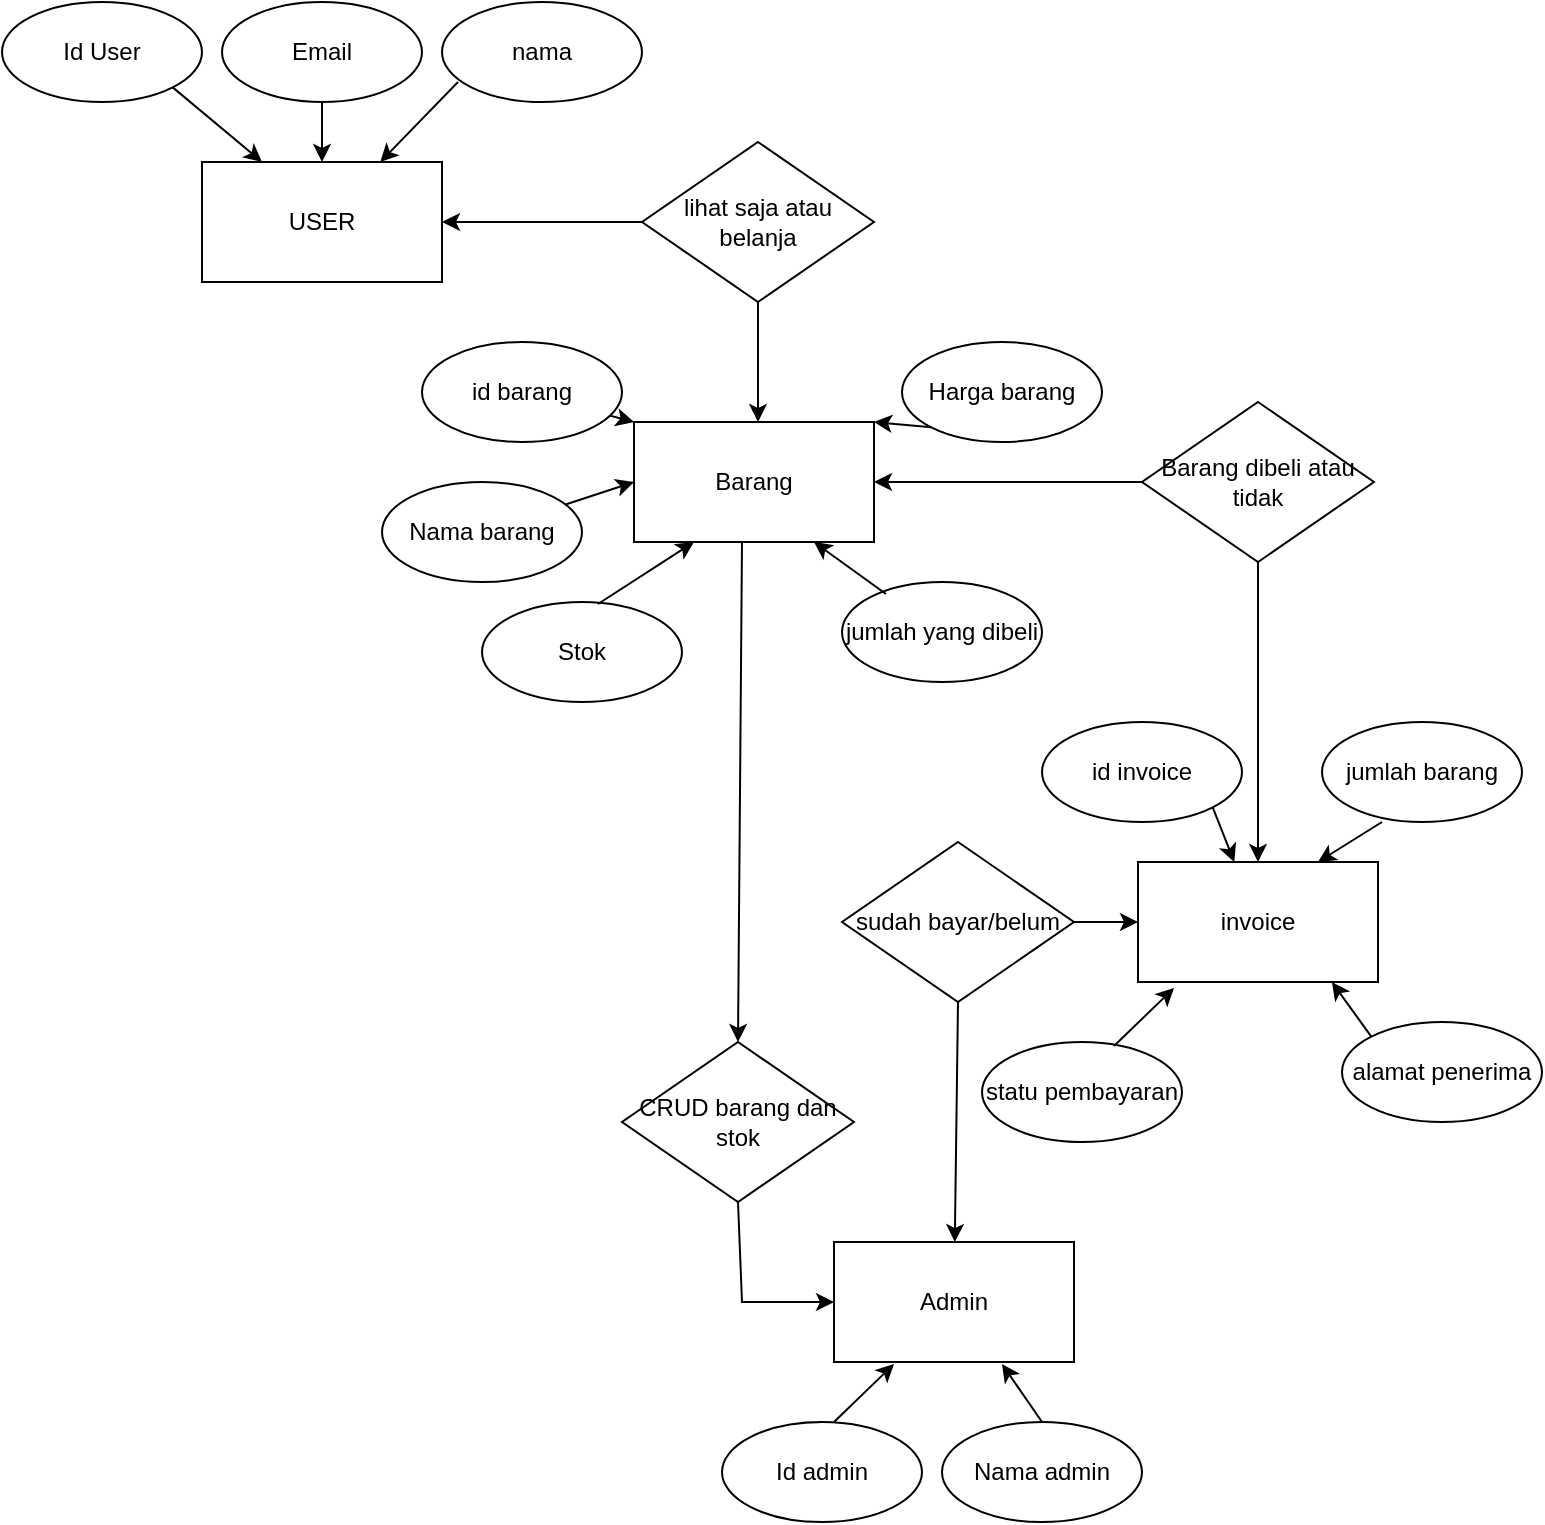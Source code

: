 <mxfile version="20.2.3" type="device"><diagram id="x1P0lWOv17j07CHRZjgW" name="Halaman-1"><mxGraphModel dx="868" dy="450" grid="1" gridSize="10" guides="1" tooltips="1" connect="1" arrows="1" fold="1" page="1" pageScale="1" pageWidth="827" pageHeight="1169" math="0" shadow="0"><root><mxCell id="0"/><mxCell id="1" parent="0"/><mxCell id="tMAwb_BA-3k5PCS35wUn-1" value="Id User" style="ellipse;whiteSpace=wrap;html=1;" vertex="1" parent="1"><mxGeometry x="30" y="30" width="100" height="50" as="geometry"/></mxCell><mxCell id="tMAwb_BA-3k5PCS35wUn-2" value="USER" style="rounded=0;whiteSpace=wrap;html=1;" vertex="1" parent="1"><mxGeometry x="130" y="110" width="120" height="60" as="geometry"/></mxCell><mxCell id="tMAwb_BA-3k5PCS35wUn-3" value="Email" style="ellipse;whiteSpace=wrap;html=1;" vertex="1" parent="1"><mxGeometry x="140" y="30" width="100" height="50" as="geometry"/></mxCell><mxCell id="tMAwb_BA-3k5PCS35wUn-4" value="nama" style="ellipse;whiteSpace=wrap;html=1;" vertex="1" parent="1"><mxGeometry x="250" y="30" width="100" height="50" as="geometry"/></mxCell><mxCell id="tMAwb_BA-3k5PCS35wUn-5" value="" style="endArrow=classic;html=1;rounded=0;entryX=0.25;entryY=0;entryDx=0;entryDy=0;exitX=1;exitY=1;exitDx=0;exitDy=0;" edge="1" parent="1" source="tMAwb_BA-3k5PCS35wUn-1" target="tMAwb_BA-3k5PCS35wUn-2"><mxGeometry width="50" height="50" relative="1" as="geometry"><mxPoint x="100" y="100" as="sourcePoint"/><mxPoint x="150" y="50" as="targetPoint"/></mxGeometry></mxCell><mxCell id="tMAwb_BA-3k5PCS35wUn-6" value="" style="endArrow=classic;html=1;rounded=0;exitX=0.5;exitY=1;exitDx=0;exitDy=0;entryX=0.5;entryY=0;entryDx=0;entryDy=0;" edge="1" parent="1" source="tMAwb_BA-3k5PCS35wUn-3" target="tMAwb_BA-3k5PCS35wUn-2"><mxGeometry width="50" height="50" relative="1" as="geometry"><mxPoint x="159.355" y="82.678" as="sourcePoint"/><mxPoint x="200" y="110" as="targetPoint"/></mxGeometry></mxCell><mxCell id="tMAwb_BA-3k5PCS35wUn-7" value="" style="endArrow=classic;html=1;rounded=0;exitX=0.08;exitY=0.8;exitDx=0;exitDy=0;exitPerimeter=0;" edge="1" parent="1" source="tMAwb_BA-3k5PCS35wUn-4" target="tMAwb_BA-3k5PCS35wUn-2"><mxGeometry width="50" height="50" relative="1" as="geometry"><mxPoint x="259.995" y="79.998" as="sourcePoint"/><mxPoint x="304.64" y="117.32" as="targetPoint"/></mxGeometry></mxCell><mxCell id="tMAwb_BA-3k5PCS35wUn-8" value="lihat saja atau belanja" style="rhombus;whiteSpace=wrap;html=1;" vertex="1" parent="1"><mxGeometry x="350" y="100" width="116" height="80" as="geometry"/></mxCell><mxCell id="tMAwb_BA-3k5PCS35wUn-9" value="" style="endArrow=classic;html=1;rounded=0;entryX=1;entryY=0.5;entryDx=0;entryDy=0;" edge="1" parent="1" source="tMAwb_BA-3k5PCS35wUn-8" target="tMAwb_BA-3k5PCS35wUn-2"><mxGeometry width="50" height="50" relative="1" as="geometry"><mxPoint x="390" y="250" as="sourcePoint"/><mxPoint x="440" y="200" as="targetPoint"/></mxGeometry></mxCell><mxCell id="tMAwb_BA-3k5PCS35wUn-10" value="" style="endArrow=classic;html=1;rounded=0;exitX=0.5;exitY=1;exitDx=0;exitDy=0;" edge="1" parent="1" source="tMAwb_BA-3k5PCS35wUn-8"><mxGeometry width="50" height="50" relative="1" as="geometry"><mxPoint x="550" y="160" as="sourcePoint"/><mxPoint x="408" y="240" as="targetPoint"/></mxGeometry></mxCell><mxCell id="tMAwb_BA-3k5PCS35wUn-11" value="Barang" style="rounded=0;whiteSpace=wrap;html=1;" vertex="1" parent="1"><mxGeometry x="346" y="240" width="120" height="60" as="geometry"/></mxCell><mxCell id="tMAwb_BA-3k5PCS35wUn-12" value="id barang" style="ellipse;whiteSpace=wrap;html=1;" vertex="1" parent="1"><mxGeometry x="240" y="200" width="100" height="50" as="geometry"/></mxCell><mxCell id="tMAwb_BA-3k5PCS35wUn-13" value="" style="endArrow=classic;html=1;rounded=0;entryX=0;entryY=0;entryDx=0;entryDy=0;" edge="1" parent="1" source="tMAwb_BA-3k5PCS35wUn-12" target="tMAwb_BA-3k5PCS35wUn-11"><mxGeometry width="50" height="50" relative="1" as="geometry"><mxPoint x="539.43" y="70" as="sourcePoint"/><mxPoint x="500.573" y="110" as="targetPoint"/></mxGeometry></mxCell><mxCell id="tMAwb_BA-3k5PCS35wUn-14" value="Nama barang" style="ellipse;whiteSpace=wrap;html=1;" vertex="1" parent="1"><mxGeometry x="220" y="270" width="100" height="50" as="geometry"/></mxCell><mxCell id="tMAwb_BA-3k5PCS35wUn-15" value="" style="endArrow=classic;html=1;rounded=0;entryX=0;entryY=0.5;entryDx=0;entryDy=0;" edge="1" parent="1" source="tMAwb_BA-3k5PCS35wUn-14" target="tMAwb_BA-3k5PCS35wUn-11"><mxGeometry width="50" height="50" relative="1" as="geometry"><mxPoint x="543.69" y="87.759" as="sourcePoint"/><mxPoint x="573" y="120" as="targetPoint"/></mxGeometry></mxCell><mxCell id="tMAwb_BA-3k5PCS35wUn-16" value="jumlah yang dibeli" style="ellipse;whiteSpace=wrap;html=1;" vertex="1" parent="1"><mxGeometry x="450" y="320" width="100" height="50" as="geometry"/></mxCell><mxCell id="tMAwb_BA-3k5PCS35wUn-17" value="" style="endArrow=classic;html=1;rounded=0;exitX=0.22;exitY=0.12;exitDx=0;exitDy=0;entryX=0.75;entryY=1;entryDx=0;entryDy=0;exitPerimeter=0;" edge="1" parent="1" source="tMAwb_BA-3k5PCS35wUn-16" target="tMAwb_BA-3k5PCS35wUn-11"><mxGeometry width="50" height="50" relative="1" as="geometry"><mxPoint x="640" y="170" as="sourcePoint"/><mxPoint x="640" y="200" as="targetPoint"/></mxGeometry></mxCell><mxCell id="tMAwb_BA-3k5PCS35wUn-18" value="Harga barang" style="ellipse;whiteSpace=wrap;html=1;" vertex="1" parent="1"><mxGeometry x="480" y="200" width="100" height="50" as="geometry"/></mxCell><mxCell id="tMAwb_BA-3k5PCS35wUn-19" value="" style="endArrow=classic;html=1;rounded=0;entryX=1;entryY=0;entryDx=0;entryDy=0;exitX=0;exitY=1;exitDx=0;exitDy=0;" edge="1" parent="1" source="tMAwb_BA-3k5PCS35wUn-18" target="tMAwb_BA-3k5PCS35wUn-11"><mxGeometry width="50" height="50" relative="1" as="geometry"><mxPoint x="700" y="80" as="sourcePoint"/><mxPoint x="700" y="110" as="targetPoint"/></mxGeometry></mxCell><mxCell id="tMAwb_BA-3k5PCS35wUn-20" value="Stok" style="ellipse;whiteSpace=wrap;html=1;" vertex="1" parent="1"><mxGeometry x="270" y="330" width="100" height="50" as="geometry"/></mxCell><mxCell id="tMAwb_BA-3k5PCS35wUn-21" value="" style="endArrow=classic;html=1;rounded=0;exitX=0.58;exitY=0.02;exitDx=0;exitDy=0;entryX=0.25;entryY=1;entryDx=0;entryDy=0;exitPerimeter=0;" edge="1" parent="1" source="tMAwb_BA-3k5PCS35wUn-20" target="tMAwb_BA-3k5PCS35wUn-11"><mxGeometry width="50" height="50" relative="1" as="geometry"><mxPoint x="600.005" y="217.322" as="sourcePoint"/><mxPoint x="575.254" y="180" as="targetPoint"/></mxGeometry></mxCell><mxCell id="tMAwb_BA-3k5PCS35wUn-22" value="Barang dibeli atau tidak" style="rhombus;whiteSpace=wrap;html=1;" vertex="1" parent="1"><mxGeometry x="600" y="230" width="116" height="80" as="geometry"/></mxCell><mxCell id="tMAwb_BA-3k5PCS35wUn-23" value="" style="endArrow=classic;html=1;rounded=0;entryX=1;entryY=0.5;entryDx=0;entryDy=0;" edge="1" parent="1" source="tMAwb_BA-3k5PCS35wUn-22"><mxGeometry width="50" height="50" relative="1" as="geometry"><mxPoint x="566" y="270" as="sourcePoint"/><mxPoint x="466" y="270" as="targetPoint"/></mxGeometry></mxCell><mxCell id="tMAwb_BA-3k5PCS35wUn-24" value="invoice" style="rounded=0;whiteSpace=wrap;html=1;" vertex="1" parent="1"><mxGeometry x="598" y="460" width="120" height="60" as="geometry"/></mxCell><mxCell id="tMAwb_BA-3k5PCS35wUn-25" value="" style="endArrow=classic;html=1;rounded=0;entryX=0.5;entryY=0;entryDx=0;entryDy=0;exitX=0.5;exitY=1;exitDx=0;exitDy=0;" edge="1" parent="1" source="tMAwb_BA-3k5PCS35wUn-22" target="tMAwb_BA-3k5PCS35wUn-24"><mxGeometry width="50" height="50" relative="1" as="geometry"><mxPoint x="610" y="280" as="sourcePoint"/><mxPoint x="476" y="280" as="targetPoint"/></mxGeometry></mxCell><mxCell id="tMAwb_BA-3k5PCS35wUn-26" value="jumlah barang" style="ellipse;whiteSpace=wrap;html=1;" vertex="1" parent="1"><mxGeometry x="690" y="390" width="100" height="50" as="geometry"/></mxCell><mxCell id="tMAwb_BA-3k5PCS35wUn-27" value="" style="endArrow=classic;html=1;rounded=0;entryX=0.75;entryY=0;entryDx=0;entryDy=0;" edge="1" parent="1" target="tMAwb_BA-3k5PCS35wUn-24"><mxGeometry width="50" height="50" relative="1" as="geometry"><mxPoint x="720" y="440" as="sourcePoint"/><mxPoint x="680" y="414" as="targetPoint"/></mxGeometry></mxCell><mxCell id="tMAwb_BA-3k5PCS35wUn-28" value="id invoice" style="ellipse;whiteSpace=wrap;html=1;" vertex="1" parent="1"><mxGeometry x="550" y="390" width="100" height="50" as="geometry"/></mxCell><mxCell id="tMAwb_BA-3k5PCS35wUn-29" value="" style="endArrow=classic;html=1;rounded=0;exitX=1;exitY=1;exitDx=0;exitDy=0;" edge="1" parent="1" source="tMAwb_BA-3k5PCS35wUn-28" target="tMAwb_BA-3k5PCS35wUn-24"><mxGeometry width="50" height="50" relative="1" as="geometry"><mxPoint x="730" y="450" as="sourcePoint"/><mxPoint x="698" y="470" as="targetPoint"/></mxGeometry></mxCell><mxCell id="tMAwb_BA-3k5PCS35wUn-30" value="statu pembayaran" style="ellipse;whiteSpace=wrap;html=1;" vertex="1" parent="1"><mxGeometry x="520" y="550" width="100" height="50" as="geometry"/></mxCell><mxCell id="tMAwb_BA-3k5PCS35wUn-31" value="" style="endArrow=classic;html=1;rounded=0;exitX=0.66;exitY=0.04;exitDx=0;exitDy=0;exitPerimeter=0;entryX=0.15;entryY=1.05;entryDx=0;entryDy=0;entryPerimeter=0;" edge="1" parent="1" source="tMAwb_BA-3k5PCS35wUn-30" target="tMAwb_BA-3k5PCS35wUn-24"><mxGeometry width="50" height="50" relative="1" as="geometry"><mxPoint x="645.355" y="442.678" as="sourcePoint"/><mxPoint x="656.149" y="470" as="targetPoint"/></mxGeometry></mxCell><mxCell id="tMAwb_BA-3k5PCS35wUn-32" value="alamat penerima" style="ellipse;whiteSpace=wrap;html=1;" vertex="1" parent="1"><mxGeometry x="700" y="540" width="100" height="50" as="geometry"/></mxCell><mxCell id="tMAwb_BA-3k5PCS35wUn-33" value="" style="endArrow=classic;html=1;rounded=0;exitX=0;exitY=0;exitDx=0;exitDy=0;entryX=0.808;entryY=1;entryDx=0;entryDy=0;entryPerimeter=0;" edge="1" parent="1" source="tMAwb_BA-3k5PCS35wUn-32" target="tMAwb_BA-3k5PCS35wUn-24"><mxGeometry width="50" height="50" relative="1" as="geometry"><mxPoint x="596" y="562" as="sourcePoint"/><mxPoint x="626" y="533" as="targetPoint"/></mxGeometry></mxCell><mxCell id="tMAwb_BA-3k5PCS35wUn-34" value="sudah bayar/belum" style="rhombus;whiteSpace=wrap;html=1;" vertex="1" parent="1"><mxGeometry x="450" y="450" width="116" height="80" as="geometry"/></mxCell><mxCell id="tMAwb_BA-3k5PCS35wUn-35" value="" style="endArrow=classic;html=1;rounded=0;entryX=0;entryY=0.5;entryDx=0;entryDy=0;exitX=1;exitY=0.5;exitDx=0;exitDy=0;" edge="1" parent="1" source="tMAwb_BA-3k5PCS35wUn-34" target="tMAwb_BA-3k5PCS35wUn-24"><mxGeometry width="50" height="50" relative="1" as="geometry"><mxPoint x="610" y="280" as="sourcePoint"/><mxPoint x="476" y="280" as="targetPoint"/></mxGeometry></mxCell><mxCell id="tMAwb_BA-3k5PCS35wUn-36" value="" style="endArrow=classic;html=1;rounded=0;exitX=0.5;exitY=1;exitDx=0;exitDy=0;" edge="1" parent="1" source="tMAwb_BA-3k5PCS35wUn-34" target="tMAwb_BA-3k5PCS35wUn-39"><mxGeometry width="50" height="50" relative="1" as="geometry"><mxPoint x="434" y="564.5" as="sourcePoint"/><mxPoint x="450" y="600" as="targetPoint"/></mxGeometry></mxCell><mxCell id="tMAwb_BA-3k5PCS35wUn-39" value="Admin" style="rounded=0;whiteSpace=wrap;html=1;" vertex="1" parent="1"><mxGeometry x="446" y="650" width="120" height="60" as="geometry"/></mxCell><mxCell id="tMAwb_BA-3k5PCS35wUn-40" value="Id admin" style="ellipse;whiteSpace=wrap;html=1;" vertex="1" parent="1"><mxGeometry x="390" y="740" width="100" height="50" as="geometry"/></mxCell><mxCell id="tMAwb_BA-3k5PCS35wUn-41" value="Nama admin" style="ellipse;whiteSpace=wrap;html=1;" vertex="1" parent="1"><mxGeometry x="500" y="740" width="100" height="50" as="geometry"/></mxCell><mxCell id="tMAwb_BA-3k5PCS35wUn-42" value="" style="endArrow=classic;html=1;rounded=0;exitX=0.66;exitY=0.04;exitDx=0;exitDy=0;exitPerimeter=0;entryX=0.15;entryY=1.05;entryDx=0;entryDy=0;entryPerimeter=0;" edge="1" parent="1"><mxGeometry width="50" height="50" relative="1" as="geometry"><mxPoint x="446" y="740" as="sourcePoint"/><mxPoint x="476" y="711" as="targetPoint"/></mxGeometry></mxCell><mxCell id="tMAwb_BA-3k5PCS35wUn-43" value="" style="endArrow=classic;html=1;rounded=0;exitX=0.5;exitY=0;exitDx=0;exitDy=0;entryX=0.7;entryY=1.017;entryDx=0;entryDy=0;entryPerimeter=0;" edge="1" parent="1" source="tMAwb_BA-3k5PCS35wUn-41" target="tMAwb_BA-3k5PCS35wUn-39"><mxGeometry width="50" height="50" relative="1" as="geometry"><mxPoint x="515" y="749" as="sourcePoint"/><mxPoint x="545" y="720" as="targetPoint"/></mxGeometry></mxCell><mxCell id="tMAwb_BA-3k5PCS35wUn-45" value="CRUD barang dan stok" style="rhombus;whiteSpace=wrap;html=1;" vertex="1" parent="1"><mxGeometry x="340" y="550" width="116" height="80" as="geometry"/></mxCell><mxCell id="tMAwb_BA-3k5PCS35wUn-46" value="" style="endArrow=classic;html=1;rounded=0;entryX=0.5;entryY=0;entryDx=0;entryDy=0;exitX=0.5;exitY=1;exitDx=0;exitDy=0;" edge="1" parent="1" target="tMAwb_BA-3k5PCS35wUn-45"><mxGeometry width="50" height="50" relative="1" as="geometry"><mxPoint x="400" y="300" as="sourcePoint"/><mxPoint x="400" y="450" as="targetPoint"/></mxGeometry></mxCell><mxCell id="tMAwb_BA-3k5PCS35wUn-47" value="" style="endArrow=classic;html=1;rounded=0;entryX=0;entryY=0.5;entryDx=0;entryDy=0;exitX=0.5;exitY=1;exitDx=0;exitDy=0;" edge="1" parent="1" source="tMAwb_BA-3k5PCS35wUn-45" target="tMAwb_BA-3k5PCS35wUn-39"><mxGeometry width="50" height="50" relative="1" as="geometry"><mxPoint x="322" y="450" as="sourcePoint"/><mxPoint x="320" y="700" as="targetPoint"/><Array as="points"><mxPoint x="400" y="680"/></Array></mxGeometry></mxCell></root></mxGraphModel></diagram></mxfile>